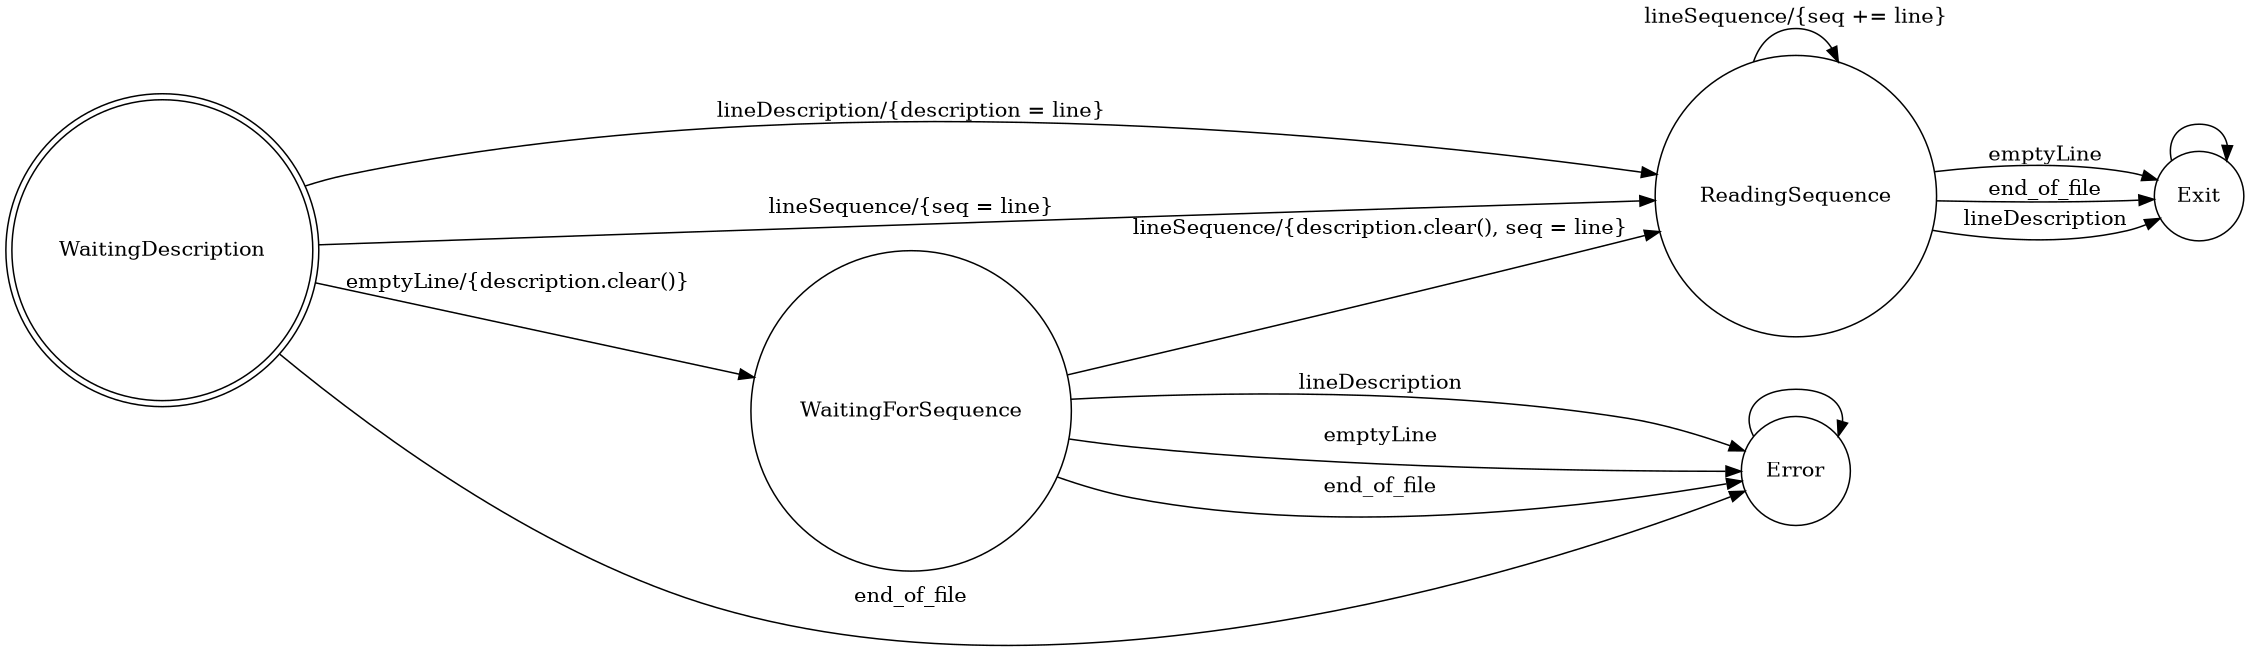 digraph finite_state_machine {
	rankdir=LR;
	size="15"
	node [shape = doublecircle]; WaitingDescription;
	node [shape = circle];

    WaitingDescription -> WaitingForSequence [ label = "emptyLine/{description.clear()}" ];
	WaitingDescription -> ReadingSequence    [ label = "lineDescription/{description = line}" ];
	WaitingDescription -> ReadingSequence    [ label = "lineSequence/{seq = line}" ];
	WaitingDescription -> Error              [ label = "end_of_file" ];

	WaitingForSequence -> ReadingSequence    [ label = "lineSequence/{description.clear(), seq = line}" ];
	WaitingForSequence -> Error              [ label = "lineDescription" ];
	WaitingForSequence -> Error              [ label = "emptyLine" ];
	WaitingForSequence -> Error              [ label = "end_of_file" ];

	ReadingSequence    -> Exit               [ label = "emptyLine" ];
	ReadingSequence    -> Exit               [ label = "end_of_file" ];
	ReadingSequence    -> ReadingSequence    [ label = "lineSequence/{seq += line}" ];
    ReadingSequence    -> Exit               [ label = "lineDescription" ];

    
    Error-> Error [label = ""]
    Exit -> Exit [label = ""]
}
